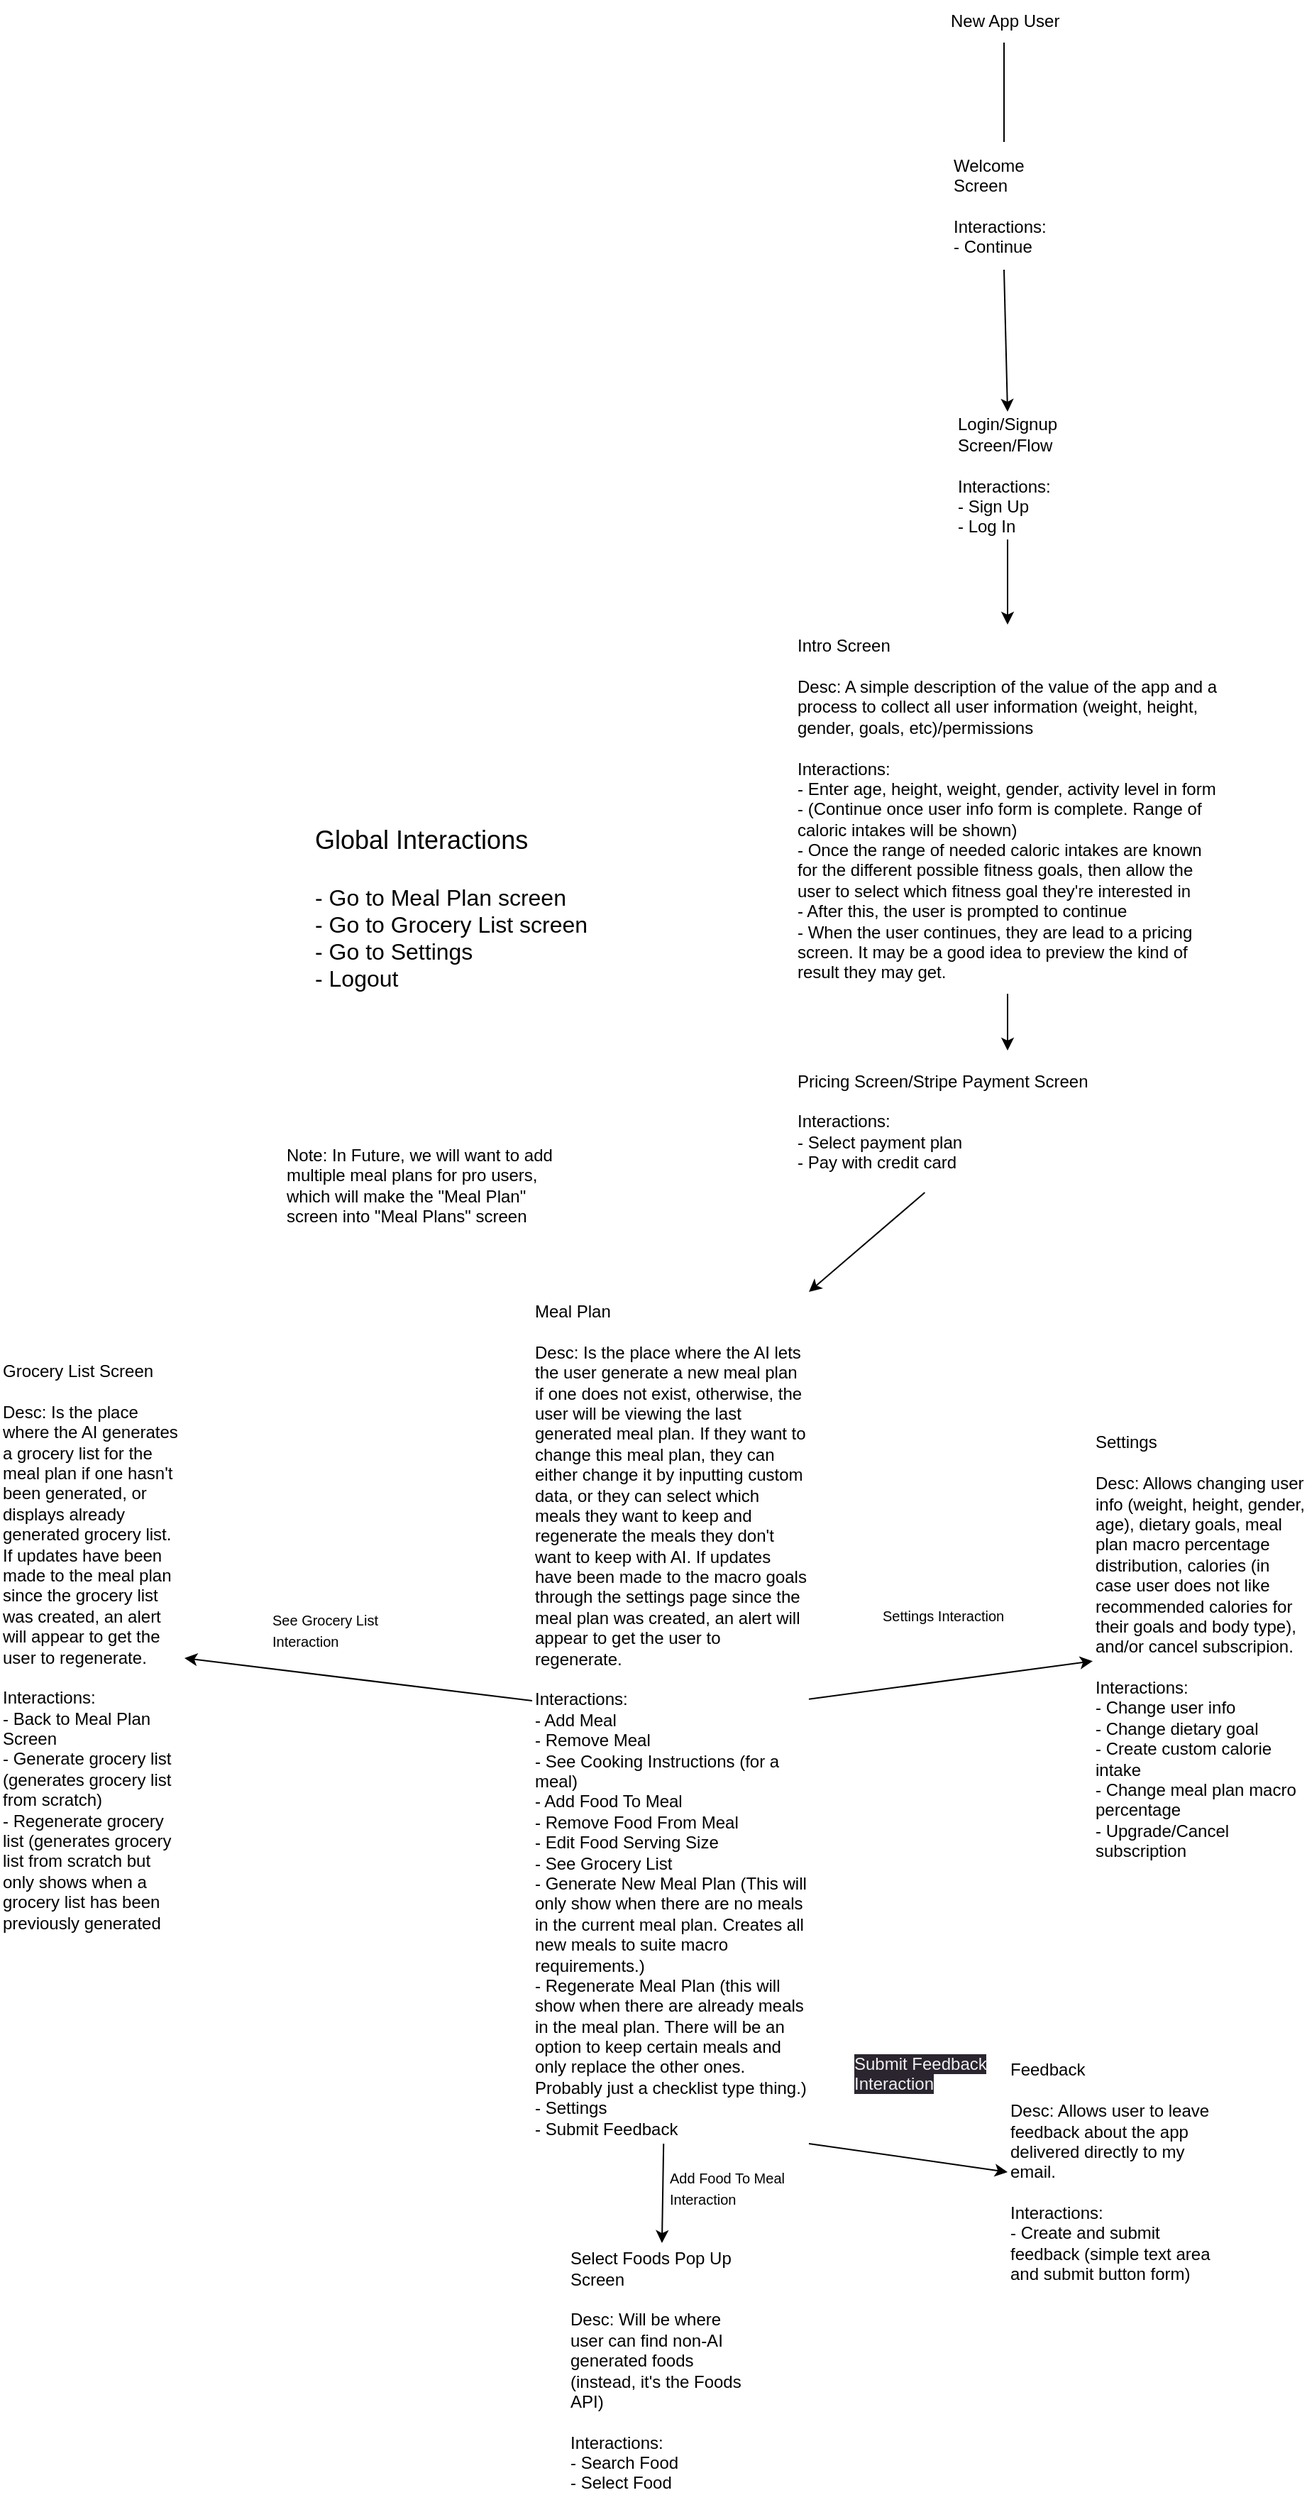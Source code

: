 <mxfile>
    <diagram id="QqHizs1tEkLyN8dlbcye" name="Page-1">
        <mxGraphModel dx="657" dy="1419" grid="1" gridSize="10" guides="1" tooltips="1" connect="1" arrows="1" fold="1" page="1" pageScale="1" pageWidth="850" pageHeight="1100" math="0" shadow="0">
            <root>
                <mxCell id="0"/>
                <mxCell id="1" parent="0"/>
                <mxCell id="9" value="" style="edgeStyle=none;html=1;" parent="1" source="2" target="8" edge="1">
                    <mxGeometry relative="1" as="geometry"/>
                </mxCell>
                <mxCell id="19" value="" style="edgeStyle=none;html=1;" parent="1" source="2" target="11" edge="1">
                    <mxGeometry relative="1" as="geometry"/>
                </mxCell>
                <mxCell id="21" value="" style="edgeStyle=none;html=1;" parent="1" source="2" target="20" edge="1">
                    <mxGeometry relative="1" as="geometry"/>
                </mxCell>
                <mxCell id="2" value="Meal Plan&lt;br&gt;&lt;br&gt;Desc: Is the place where the AI lets the user generate a new meal plan if one does not exist, otherwise, the user will be viewing the last generated meal plan. If they want to change this meal plan, they can either change it by inputting custom data, or they can select which meals they want to keep and regenerate the meals they don't want to keep with AI. If updates have been made to the macro goals through the settings page since the meal plan was created, an alert will appear to get the user to regenerate.&lt;br&gt;&lt;br&gt;Interactions:&lt;br&gt;- Add Meal&lt;br&gt;- Remove Meal&lt;br&gt;- See Cooking Instructions (for a meal)&lt;br&gt;- Add Food To Meal&lt;br&gt;- Remove Food From Meal&lt;br&gt;- Edit Food Serving Size&lt;br&gt;- See Grocery List&lt;br&gt;- Generate New Meal Plan (This will only show when there are no meals in the current meal plan.&amp;nbsp;Creates all new meals to suite macro requirements.)&lt;br&gt;- Regenerate Meal Plan (this will show when there are already meals in the meal plan. There will be an option to keep certain meals and only replace the other ones. Probably just a checklist type thing.)&lt;br&gt;- Settings&lt;br&gt;- Submit Feedback" style="text;html=1;strokeColor=none;fillColor=none;align=left;verticalAlign=top;whiteSpace=wrap;rounded=0;" parent="1" vertex="1">
                    <mxGeometry x="425" y="480" width="195" height="600" as="geometry"/>
                </mxCell>
                <mxCell id="5" value="Note: In Future, we will want to add multiple meal plans for pro users, which will make the &quot;Meal Plan&quot; screen into &quot;Meal Plans&quot; screen" style="text;html=1;strokeColor=none;fillColor=none;align=left;verticalAlign=middle;whiteSpace=wrap;rounded=0;" parent="1" vertex="1">
                    <mxGeometry x="250" y="390" width="200" height="30" as="geometry"/>
                </mxCell>
                <mxCell id="8" value="Select Foods Pop Up Screen&lt;br&gt;&lt;br&gt;Desc: Will be where user can find non-AI generated foods (instead, it's the Foods API)&lt;br&gt;&lt;br&gt;Interactions:&lt;br&gt;- Search Food&lt;br&gt;- Select Food" style="text;html=1;strokeColor=none;fillColor=none;align=left;verticalAlign=middle;whiteSpace=wrap;rounded=0;" parent="1" vertex="1">
                    <mxGeometry x="450" y="1150" width="130" height="180" as="geometry"/>
                </mxCell>
                <mxCell id="11" value="Settings&lt;br&gt;&lt;br&gt;Desc: Allows changing user info (weight, height, gender, age), dietary goals, meal plan macro percentage distribution, calories (in case user does not like recommended calories for their goals and body type), and/or cancel subscripion.&lt;br&gt;&lt;br&gt;Interactions:&lt;br&gt;- Change user info&lt;br&gt;- Change dietary goal&lt;br&gt;- Create custom calorie intake&lt;br&gt;- Change meal plan macro percentage&lt;br&gt;- Upgrade/Cancel subscription" style="text;html=1;strokeColor=none;fillColor=none;align=left;verticalAlign=middle;whiteSpace=wrap;rounded=0;" parent="1" vertex="1">
                    <mxGeometry x="820" y="580" width="150" height="300" as="geometry"/>
                </mxCell>
                <mxCell id="14" value="" style="edgeStyle=none;html=1;entryX=0.5;entryY=0;entryDx=0;entryDy=0;exitX=0.5;exitY=1;exitDx=0;exitDy=0;startArrow=none;" parent="1" source="41" target="27" edge="1">
                    <mxGeometry relative="1" as="geometry">
                        <mxPoint x="760" y="-210" as="sourcePoint"/>
                        <mxPoint x="760" y="-140" as="targetPoint"/>
                    </mxGeometry>
                </mxCell>
                <mxCell id="12" value="New App User" style="text;html=1;strokeColor=none;fillColor=none;align=left;verticalAlign=middle;whiteSpace=wrap;rounded=0;" parent="1" vertex="1">
                    <mxGeometry x="717.5" y="-430" width="80" height="30" as="geometry"/>
                </mxCell>
                <mxCell id="17" value="" style="edgeStyle=none;html=1;entryX=0.5;entryY=0;entryDx=0;entryDy=0;exitX=0.5;exitY=1;exitDx=0;exitDy=0;" parent="1" source="27" target="28" edge="1">
                    <mxGeometry relative="1" as="geometry">
                        <mxPoint x="655" y="-10" as="sourcePoint"/>
                        <mxPoint x="650" y="60" as="targetPoint"/>
                    </mxGeometry>
                </mxCell>
                <mxCell id="18" value="" style="edgeStyle=none;html=1;exitX=0.5;exitY=1;exitDx=0;exitDy=0;entryX=0.5;entryY=0;entryDx=0;entryDy=0;" parent="1" source="28" target="29" edge="1">
                    <mxGeometry relative="1" as="geometry">
                        <mxPoint x="670" y="370" as="sourcePoint"/>
                    </mxGeometry>
                </mxCell>
                <mxCell id="20" value="Grocery List Screen&lt;br&gt;&lt;br&gt;Desc: Is the place where the AI generates a grocery list for the meal plan if one hasn't been generated, or displays already generated grocery list. If updates have been made to the meal plan since the grocery list was created, an alert will appear to get the user to regenerate.&lt;br&gt;&lt;br&gt;Interactions:&lt;br&gt;- Back to Meal Plan Screen&lt;br&gt;- Generate grocery list (generates grocery list from scratch)&lt;br&gt;- Regenerate grocery list (generates grocery list from scratch but only shows when a grocery list has been previously generated" style="text;html=1;strokeColor=none;fillColor=none;align=left;verticalAlign=middle;whiteSpace=wrap;rounded=0;" parent="1" vertex="1">
                    <mxGeometry x="50" y="515" width="130" height="430" as="geometry"/>
                </mxCell>
                <mxCell id="22" value="&lt;font style=&quot;font-size: 10px;&quot;&gt;See Grocery List Interaction&lt;/font&gt;" style="text;html=1;strokeColor=none;fillColor=none;align=left;verticalAlign=middle;whiteSpace=wrap;rounded=0;" parent="1" vertex="1">
                    <mxGeometry x="240" y="710" width="100" height="15" as="geometry"/>
                </mxCell>
                <mxCell id="25" value="&lt;font style=&quot;font-size: 10px;&quot;&gt;Add Food To Meal&lt;br&gt;Interaction&lt;br&gt;&lt;/font&gt;" style="text;html=1;strokeColor=none;fillColor=none;align=left;verticalAlign=middle;whiteSpace=wrap;rounded=0;" parent="1" vertex="1">
                    <mxGeometry x="520" y="1092.5" width="100" height="37.5" as="geometry"/>
                </mxCell>
                <mxCell id="26" value="&lt;font style=&quot;font-size: 10px;&quot;&gt;Settings Interaction&lt;br&gt;&lt;/font&gt;" style="text;html=1;strokeColor=none;fillColor=none;align=left;verticalAlign=middle;whiteSpace=wrap;rounded=0;" parent="1" vertex="1">
                    <mxGeometry x="670" y="700" width="100" height="15" as="geometry"/>
                </mxCell>
                <mxCell id="27" value="Login/Signup Screen/Flow&lt;br&gt;&lt;br&gt;Interactions:&lt;br&gt;- Sign Up&lt;br&gt;- Log In" style="text;html=1;strokeColor=none;fillColor=none;align=left;verticalAlign=middle;whiteSpace=wrap;rounded=0;" parent="1" vertex="1">
                    <mxGeometry x="722.5" y="-140" width="75" height="90" as="geometry"/>
                </mxCell>
                <mxCell id="28" value="Intro Screen&lt;br&gt;&lt;br&gt;Desc: A simple description of the value of the app and a process to collect all user information (weight, height, gender, goals, etc)/permissions&lt;br&gt;&lt;br&gt;Interactions:&lt;br&gt;- Enter age, height, weight, gender, activity level in form&lt;br&gt;- (Continue once user info form is complete. Range of caloric intakes will be shown)&lt;br&gt;- Once the range of needed caloric intakes are known for the different possible fitness goals, then allow the user to select which fitness goal they're interested in&lt;br&gt;- After this, the user is prompted to continue&lt;br&gt;- When the user continues, they are lead to a pricing screen. It may be a good idea to preview the kind of result they may get." style="text;html=1;strokeColor=none;fillColor=none;align=left;verticalAlign=middle;whiteSpace=wrap;rounded=0;" parent="1" vertex="1">
                    <mxGeometry x="610" y="10" width="300" height="260" as="geometry"/>
                </mxCell>
                <mxCell id="30" style="edgeStyle=none;html=1;fontSize=10;entryX=1;entryY=0;entryDx=0;entryDy=0;" parent="1" source="29" target="2" edge="1">
                    <mxGeometry relative="1" as="geometry">
                        <mxPoint x="630" y="450" as="targetPoint"/>
                    </mxGeometry>
                </mxCell>
                <mxCell id="29" value="Pricing Screen/Stripe Payment Screen&lt;br&gt;&lt;br&gt;Interactions:&lt;br&gt;- Select payment plan&lt;br&gt;- Pay with credit card" style="text;html=1;strokeColor=none;fillColor=none;align=left;verticalAlign=middle;whiteSpace=wrap;rounded=0;" parent="1" vertex="1">
                    <mxGeometry x="610" y="310" width="300" height="100" as="geometry"/>
                </mxCell>
                <mxCell id="36" value="Feedback&lt;br&gt;&lt;br&gt;Desc: Allows user to leave feedback about the app delivered directly to my email.&lt;br&gt;&lt;br&gt;Interactions:&lt;br&gt;- Create and submit feedback (simple text area and submit button form)" style="text;html=1;strokeColor=none;fillColor=none;align=left;verticalAlign=middle;whiteSpace=wrap;rounded=0;" parent="1" vertex="1">
                    <mxGeometry x="760" y="960" width="150" height="280" as="geometry"/>
                </mxCell>
                <mxCell id="38" value="" style="endArrow=classic;html=1;fontSize=10;exitX=1;exitY=1;exitDx=0;exitDy=0;entryX=0;entryY=0.5;entryDx=0;entryDy=0;" parent="1" source="2" target="36" edge="1">
                    <mxGeometry width="50" height="50" relative="1" as="geometry">
                        <mxPoint x="670" y="970" as="sourcePoint"/>
                        <mxPoint x="750" y="1100" as="targetPoint"/>
                    </mxGeometry>
                </mxCell>
                <mxCell id="39" value="&lt;span style=&quot;color: rgb(240, 240, 240); font-family: Helvetica; font-size: 12px; font-style: normal; font-variant-ligatures: normal; font-variant-caps: normal; font-weight: 400; letter-spacing: normal; orphans: 2; text-align: left; text-indent: 0px; text-transform: none; widows: 2; word-spacing: 0px; -webkit-text-stroke-width: 0px; background-color: rgb(42, 37, 47); text-decoration-thickness: initial; text-decoration-style: initial; text-decoration-color: initial; float: none; display: inline !important;&quot;&gt;Submit Feedback Interaction&lt;/span&gt;" style="text;whiteSpace=wrap;html=1;fontSize=10;" parent="1" vertex="1">
                    <mxGeometry x="650" y="1010" width="110" height="40" as="geometry"/>
                </mxCell>
                <mxCell id="42" value="" style="edgeStyle=none;html=1;entryX=0.5;entryY=0;entryDx=0;entryDy=0;exitX=0.5;exitY=1;exitDx=0;exitDy=0;endArrow=none;" edge="1" parent="1" source="12" target="41">
                    <mxGeometry relative="1" as="geometry">
                        <mxPoint x="757.5" y="-400" as="sourcePoint"/>
                        <mxPoint x="760" y="-140" as="targetPoint"/>
                    </mxGeometry>
                </mxCell>
                <mxCell id="41" value="Welcome Screen&lt;br&gt;&lt;br&gt;Interactions:&lt;br&gt;- Continue" style="text;html=1;strokeColor=none;fillColor=none;align=left;verticalAlign=middle;whiteSpace=wrap;rounded=0;" vertex="1" parent="1">
                    <mxGeometry x="720" y="-330" width="75" height="90" as="geometry"/>
                </mxCell>
                <mxCell id="44" value="&lt;div style=&quot;&quot;&gt;&lt;span style=&quot;background-color: initial;&quot;&gt;&lt;font style=&quot;font-size: 18px;&quot;&gt;Global Interactions&lt;/font&gt;&lt;/span&gt;&lt;/div&gt;&lt;div style=&quot;&quot;&gt;&lt;span style=&quot;background-color: initial;&quot;&gt;&lt;font size=&quot;3&quot;&gt;&lt;br&gt;&lt;/font&gt;&lt;/span&gt;&lt;/div&gt;&lt;div style=&quot;&quot;&gt;&lt;font size=&quot;3&quot;&gt;- Go to Meal Plan screen&lt;/font&gt;&lt;/div&gt;&lt;div style=&quot;&quot;&gt;&lt;font size=&quot;3&quot;&gt;- Go to Grocery List screen&lt;/font&gt;&lt;/div&gt;&lt;div style=&quot;&quot;&gt;&lt;font size=&quot;3&quot;&gt;- Go to Settings&lt;/font&gt;&lt;/div&gt;&lt;div style=&quot;&quot;&gt;&lt;font size=&quot;3&quot;&gt;- Logout&lt;/font&gt;&lt;/div&gt;" style="text;html=1;strokeColor=none;fillColor=none;align=left;verticalAlign=middle;whiteSpace=wrap;rounded=0;" vertex="1" parent="1">
                    <mxGeometry x="270" y="120" width="210" height="180" as="geometry"/>
                </mxCell>
            </root>
        </mxGraphModel>
    </diagram>
</mxfile>